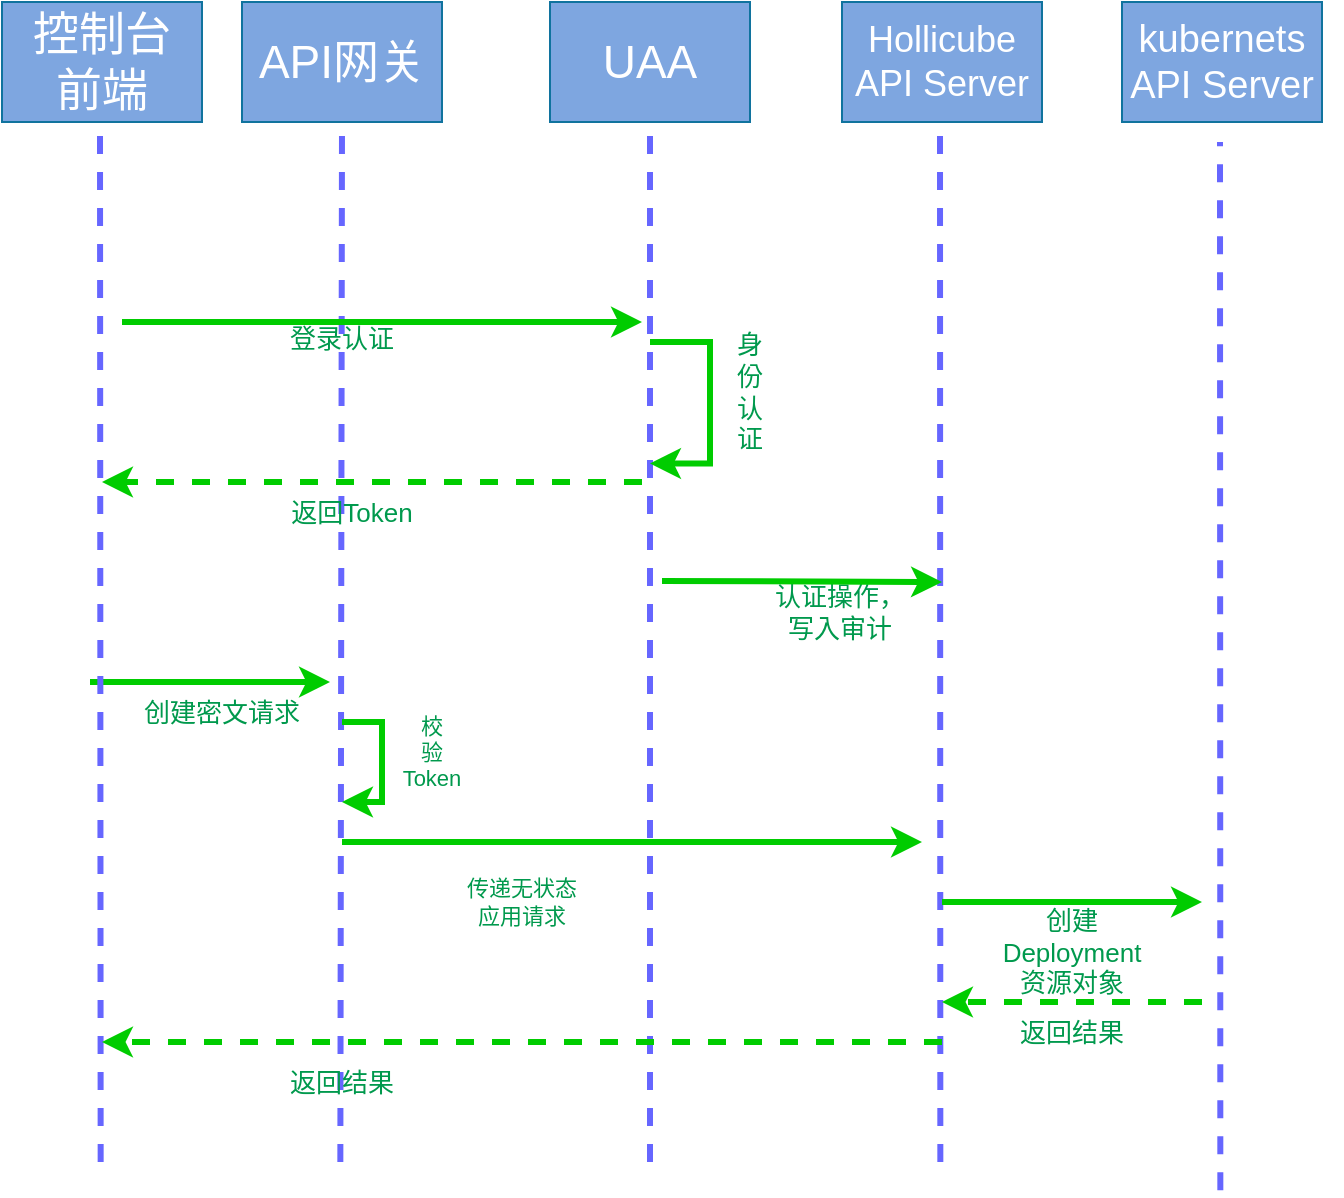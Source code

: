 <mxfile version="17.4.4" type="github">
  <diagram id="SJ9gOCFFG2VKDic4I2q0" name="Page-1">
    <mxGraphModel dx="920" dy="551" grid="1" gridSize="10" guides="1" tooltips="1" connect="1" arrows="1" fold="1" page="1" pageScale="1" pageWidth="827" pageHeight="1169" math="0" shadow="0">
      <root>
        <mxCell id="0" />
        <mxCell id="1" parent="0" />
        <mxCell id="HiGfMI2_BvW3N3jhEARH-47" value="" style="group" parent="1" vertex="1" connectable="0">
          <mxGeometry x="170" y="40" width="170" height="580" as="geometry" />
        </mxCell>
        <mxCell id="HiGfMI2_BvW3N3jhEARH-48" value="&lt;font color=&quot;#ffffff&quot;&gt;&lt;span style=&quot;font-size: 23px&quot;&gt;API网关&lt;/span&gt;&lt;/font&gt;" style="rounded=0;whiteSpace=wrap;html=1;fillColor=#7EA6E0;strokeColor=#10739e;" parent="HiGfMI2_BvW3N3jhEARH-47" vertex="1">
          <mxGeometry width="100" height="60" as="geometry" />
        </mxCell>
        <mxCell id="HiGfMI2_BvW3N3jhEARH-64" value="" style="endArrow=none;dashed=1;html=1;strokeWidth=3;rounded=0;strokeColor=#6666FF;entryX=0.5;entryY=1;entryDx=0;entryDy=0;" parent="HiGfMI2_BvW3N3jhEARH-47" target="HiGfMI2_BvW3N3jhEARH-48" edge="1">
          <mxGeometry width="50" height="50" relative="1" as="geometry">
            <mxPoint x="49.168" y="580" as="sourcePoint" />
            <mxPoint x="49.168" y="84.878" as="targetPoint" />
          </mxGeometry>
        </mxCell>
        <mxCell id="HiGfMI2_BvW3N3jhEARH-86" value="&lt;font color=&quot;#00994d&quot;&gt;&lt;span style=&quot;font-size: 13px&quot;&gt;登录认证&lt;/span&gt;&lt;/font&gt;" style="text;html=1;strokeColor=none;fillColor=none;align=center;verticalAlign=middle;whiteSpace=wrap;rounded=0;dashed=1;fontSize=23;fontColor=#000000;" parent="HiGfMI2_BvW3N3jhEARH-47" vertex="1">
          <mxGeometry x="20" y="150" width="60" height="30" as="geometry" />
        </mxCell>
        <mxCell id="HiGfMI2_BvW3N3jhEARH-89" value="返回Token" style="text;html=1;strokeColor=none;fillColor=none;align=center;verticalAlign=middle;whiteSpace=wrap;rounded=0;dashed=1;fontSize=13;fontColor=#00994D;" parent="HiGfMI2_BvW3N3jhEARH-47" vertex="1">
          <mxGeometry x="20" y="240" width="70" height="30" as="geometry" />
        </mxCell>
        <mxCell id="HiGfMI2_BvW3N3jhEARH-94" value="创建密文请求" style="text;html=1;strokeColor=none;fillColor=none;align=center;verticalAlign=middle;whiteSpace=wrap;rounded=0;dashed=1;fontSize=13;fontColor=#00994D;" parent="HiGfMI2_BvW3N3jhEARH-47" vertex="1">
          <mxGeometry x="-50" y="340" width="80" height="30" as="geometry" />
        </mxCell>
        <mxCell id="HiGfMI2_BvW3N3jhEARH-108" value="返回结果" style="text;html=1;strokeColor=none;fillColor=none;align=center;verticalAlign=middle;whiteSpace=wrap;rounded=0;dashed=1;fontSize=13;fontColor=#00994D;" parent="HiGfMI2_BvW3N3jhEARH-47" vertex="1">
          <mxGeometry x="20" y="525" width="60" height="30" as="geometry" />
        </mxCell>
        <mxCell id="HiGfMI2_BvW3N3jhEARH-113" value="" style="endArrow=classic;html=1;rounded=0;fontSize=23;fontColor=#FFFFFF;strokeColor=#00CC00;strokeWidth=3;" parent="HiGfMI2_BvW3N3jhEARH-47" edge="1">
          <mxGeometry width="50" height="50" relative="1" as="geometry">
            <mxPoint x="50" y="359.998" as="sourcePoint" />
            <mxPoint x="50" y="400" as="targetPoint" />
            <Array as="points">
              <mxPoint x="70" y="360" />
              <mxPoint x="70" y="400" />
            </Array>
          </mxGeometry>
        </mxCell>
        <mxCell id="HiGfMI2_BvW3N3jhEARH-115" value="校&lt;br&gt;验&lt;br&gt;Token" style="text;html=1;strokeColor=none;fillColor=none;align=center;verticalAlign=middle;whiteSpace=wrap;rounded=0;dashed=1;fontSize=11;fontColor=#00994D;rotation=0;" parent="HiGfMI2_BvW3N3jhEARH-47" vertex="1">
          <mxGeometry x="65" y="365" width="60" height="20" as="geometry" />
        </mxCell>
        <mxCell id="HiGfMI2_BvW3N3jhEARH-117" value="" style="endArrow=classic;html=1;rounded=0;fontSize=23;fontColor=#FFFFFF;strokeColor=#00CC00;strokeWidth=3;" parent="HiGfMI2_BvW3N3jhEARH-47" edge="1">
          <mxGeometry width="50" height="50" relative="1" as="geometry">
            <mxPoint x="50" y="420.0" as="sourcePoint" />
            <mxPoint x="340" y="420" as="targetPoint" />
          </mxGeometry>
        </mxCell>
        <mxCell id="HiGfMI2_BvW3N3jhEARH-119" value="传递无状态应用请求" style="text;html=1;strokeColor=none;fillColor=none;align=center;verticalAlign=middle;whiteSpace=wrap;rounded=0;dashed=1;fontSize=11;fontColor=#00994D;" parent="HiGfMI2_BvW3N3jhEARH-47" vertex="1">
          <mxGeometry x="110" y="440" width="60" height="20" as="geometry" />
        </mxCell>
        <mxCell id="HiGfMI2_BvW3N3jhEARH-50" value="" style="group" parent="1" vertex="1" connectable="0">
          <mxGeometry x="324" y="40" width="180" height="580" as="geometry" />
        </mxCell>
        <mxCell id="HiGfMI2_BvW3N3jhEARH-51" value="&lt;font style=&quot;font-size: 23px&quot; color=&quot;#ffffff&quot;&gt;UAA&lt;/font&gt;" style="rounded=0;whiteSpace=wrap;html=1;fillColor=#7EA6E0;strokeColor=#10739e;" parent="HiGfMI2_BvW3N3jhEARH-50" vertex="1">
          <mxGeometry width="100" height="60" as="geometry" />
        </mxCell>
        <mxCell id="HiGfMI2_BvW3N3jhEARH-65" value="" style="endArrow=none;dashed=1;html=1;strokeWidth=3;rounded=0;strokeColor=#6666FF;" parent="HiGfMI2_BvW3N3jhEARH-50" edge="1">
          <mxGeometry width="50" height="50" relative="1" as="geometry">
            <mxPoint x="49.998" y="580" as="sourcePoint" />
            <mxPoint x="50" y="60" as="targetPoint" />
          </mxGeometry>
        </mxCell>
        <mxCell id="HiGfMI2_BvW3N3jhEARH-71" value="" style="endArrow=classic;html=1;rounded=0;fontSize=23;fontColor=#FFFFFF;strokeColor=#00CC00;strokeWidth=3;" parent="HiGfMI2_BvW3N3jhEARH-50" edge="1">
          <mxGeometry width="50" height="50" relative="1" as="geometry">
            <mxPoint x="50" y="170" as="sourcePoint" />
            <mxPoint x="50" y="230.73" as="targetPoint" />
            <Array as="points">
              <mxPoint x="80" y="170" />
              <mxPoint x="80" y="230.73" />
            </Array>
          </mxGeometry>
        </mxCell>
        <mxCell id="HiGfMI2_BvW3N3jhEARH-87" value="身&lt;br&gt;份&lt;br&gt;认&lt;br&gt;证" style="text;html=1;strokeColor=none;fillColor=none;align=center;verticalAlign=middle;whiteSpace=wrap;rounded=0;dashed=1;fontSize=13;fontColor=#00994D;rotation=0;" parent="HiGfMI2_BvW3N3jhEARH-50" vertex="1">
          <mxGeometry x="70" y="180" width="60" height="30" as="geometry" />
        </mxCell>
        <mxCell id="HiGfMI2_BvW3N3jhEARH-78" value="" style="endArrow=classic;html=1;rounded=0;fontSize=23;fontColor=#FFFFFF;strokeColor=#00CC00;strokeWidth=3;" parent="HiGfMI2_BvW3N3jhEARH-50" edge="1">
          <mxGeometry width="50" height="50" relative="1" as="geometry">
            <mxPoint x="-230" y="340.0" as="sourcePoint" />
            <mxPoint x="-110" y="340" as="targetPoint" />
          </mxGeometry>
        </mxCell>
        <mxCell id="EBGnq0rkbePT_5mIxBcS-3" value="&lt;font style=&quot;font-size: 13px&quot; color=&quot;#00994d&quot;&gt;认证操作，写入审计&lt;/font&gt;" style="text;html=1;strokeColor=none;fillColor=none;align=center;verticalAlign=middle;whiteSpace=wrap;rounded=0;" parent="HiGfMI2_BvW3N3jhEARH-50" vertex="1">
          <mxGeometry x="110" y="290" width="70" height="30" as="geometry" />
        </mxCell>
        <mxCell id="HiGfMI2_BvW3N3jhEARH-53" value="" style="group" parent="1" vertex="1" connectable="0">
          <mxGeometry x="470" y="40" width="150" height="580" as="geometry" />
        </mxCell>
        <mxCell id="HiGfMI2_BvW3N3jhEARH-54" value="&lt;font color=&quot;#ffffff&quot;&gt;&lt;span style=&quot;font-size: 18px&quot;&gt;Hollicube&lt;br&gt;API Server&lt;br&gt;&lt;/span&gt;&lt;/font&gt;" style="rounded=0;whiteSpace=wrap;html=1;fillColor=#7EA6E0;strokeColor=#10739e;" parent="HiGfMI2_BvW3N3jhEARH-53" vertex="1">
          <mxGeometry width="100" height="60" as="geometry" />
        </mxCell>
        <mxCell id="HiGfMI2_BvW3N3jhEARH-66" value="" style="endArrow=none;dashed=1;html=1;strokeWidth=3;rounded=0;strokeColor=#6666FF;" parent="HiGfMI2_BvW3N3jhEARH-53" edge="1">
          <mxGeometry width="50" height="50" relative="1" as="geometry">
            <mxPoint x="49.168" y="580" as="sourcePoint" />
            <mxPoint x="49" y="60" as="targetPoint" />
          </mxGeometry>
        </mxCell>
        <mxCell id="HiGfMI2_BvW3N3jhEARH-80" value="" style="endArrow=classic;html=1;rounded=0;fontSize=23;fontColor=#FFFFFF;strokeColor=#00CC00;strokeWidth=3;" parent="HiGfMI2_BvW3N3jhEARH-53" edge="1">
          <mxGeometry width="50" height="50" relative="1" as="geometry">
            <mxPoint x="50" y="450.0" as="sourcePoint" />
            <mxPoint x="180" y="450.0" as="targetPoint" />
          </mxGeometry>
        </mxCell>
        <mxCell id="HiGfMI2_BvW3N3jhEARH-104" value="创建Deployment资源对象" style="text;html=1;strokeColor=none;fillColor=none;align=center;verticalAlign=middle;whiteSpace=wrap;rounded=0;dashed=1;fontSize=13;fontColor=#00994D;" parent="HiGfMI2_BvW3N3jhEARH-53" vertex="1">
          <mxGeometry x="80" y="460" width="70" height="30" as="geometry" />
        </mxCell>
        <mxCell id="HiGfMI2_BvW3N3jhEARH-81" value="" style="endArrow=classic;html=1;rounded=0;fontSize=23;fontColor=#FFFFFF;strokeColor=#00CC00;strokeWidth=3;dashed=1;" parent="HiGfMI2_BvW3N3jhEARH-53" edge="1">
          <mxGeometry width="50" height="50" relative="1" as="geometry">
            <mxPoint x="180" y="500" as="sourcePoint" />
            <mxPoint x="50" y="500" as="targetPoint" />
          </mxGeometry>
        </mxCell>
        <mxCell id="HiGfMI2_BvW3N3jhEARH-107" value="返回结果" style="text;html=1;strokeColor=none;fillColor=none;align=center;verticalAlign=middle;whiteSpace=wrap;rounded=0;dashed=1;fontSize=13;fontColor=#00994D;" parent="HiGfMI2_BvW3N3jhEARH-53" vertex="1">
          <mxGeometry x="85" y="500" width="60" height="30" as="geometry" />
        </mxCell>
        <mxCell id="HiGfMI2_BvW3N3jhEARH-70" value="" style="endArrow=classic;html=1;rounded=0;fontSize=23;fontColor=#FFFFFF;strokeColor=#00CC00;strokeWidth=3;" parent="HiGfMI2_BvW3N3jhEARH-53" edge="1">
          <mxGeometry width="50" height="50" relative="1" as="geometry">
            <mxPoint x="-90" y="289.5" as="sourcePoint" />
            <mxPoint x="50" y="290" as="targetPoint" />
          </mxGeometry>
        </mxCell>
        <mxCell id="HiGfMI2_BvW3N3jhEARH-56" value="" style="group" parent="1" vertex="1" connectable="0">
          <mxGeometry x="610" y="40" width="110" height="580" as="geometry" />
        </mxCell>
        <mxCell id="HiGfMI2_BvW3N3jhEARH-57" value="&lt;font style=&quot;font-size: 19px&quot; color=&quot;#ffffff&quot;&gt;kubernets&lt;br&gt;API Server&lt;br&gt;&lt;/font&gt;" style="rounded=0;whiteSpace=wrap;html=1;fillColor=#7EA6E0;strokeColor=#10739e;" parent="HiGfMI2_BvW3N3jhEARH-56" vertex="1">
          <mxGeometry width="100" height="60" as="geometry" />
        </mxCell>
        <mxCell id="HiGfMI2_BvW3N3jhEARH-67" value="" style="endArrow=none;dashed=1;html=1;strokeWidth=3;rounded=0;strokeColor=#6666FF;" parent="HiGfMI2_BvW3N3jhEARH-56" edge="1">
          <mxGeometry width="50" height="50" relative="1" as="geometry">
            <mxPoint x="49.168" y="594.146" as="sourcePoint" />
            <mxPoint x="49" y="70" as="targetPoint" />
          </mxGeometry>
        </mxCell>
        <mxCell id="HiGfMI2_BvW3N3jhEARH-59" value="" style="group" parent="1" vertex="1" connectable="0">
          <mxGeometry x="50" y="40" width="100" height="410" as="geometry" />
        </mxCell>
        <mxCell id="HiGfMI2_BvW3N3jhEARH-60" value="&lt;font color=&quot;#ffffff&quot;&gt;&lt;span style=&quot;font-size: 23px&quot;&gt;控制台&lt;br&gt;前端&lt;br&gt;&lt;/span&gt;&lt;/font&gt;" style="rounded=0;whiteSpace=wrap;html=1;fillColor=#7EA6E0;strokeColor=#10739e;" parent="HiGfMI2_BvW3N3jhEARH-59" vertex="1">
          <mxGeometry width="100" height="60" as="geometry" />
        </mxCell>
        <mxCell id="HiGfMI2_BvW3N3jhEARH-73" value="" style="endArrow=classic;html=1;rounded=0;fontSize=23;fontColor=#FFFFFF;strokeColor=#00CC00;strokeWidth=3;dashed=1;" parent="1" edge="1">
          <mxGeometry width="50" height="50" relative="1" as="geometry">
            <mxPoint x="370" y="280" as="sourcePoint" />
            <mxPoint x="100" y="280" as="targetPoint" />
          </mxGeometry>
        </mxCell>
        <mxCell id="HiGfMI2_BvW3N3jhEARH-63" value="" style="endArrow=none;dashed=1;html=1;strokeWidth=3;rounded=0;strokeColor=#6666FF;" parent="1" edge="1">
          <mxGeometry width="50" height="50" relative="1" as="geometry">
            <mxPoint x="99.328" y="620" as="sourcePoint" />
            <mxPoint x="99" y="100" as="targetPoint" />
          </mxGeometry>
        </mxCell>
        <mxCell id="HiGfMI2_BvW3N3jhEARH-82" value="" style="endArrow=classic;html=1;rounded=0;fontSize=23;fontColor=#FFFFFF;strokeColor=#00CC00;strokeWidth=3;dashed=1;" parent="1" edge="1">
          <mxGeometry width="50" height="50" relative="1" as="geometry">
            <mxPoint x="520" y="560" as="sourcePoint" />
            <mxPoint x="100" y="560" as="targetPoint" />
          </mxGeometry>
        </mxCell>
        <mxCell id="EBGnq0rkbePT_5mIxBcS-1" value="" style="endArrow=classic;html=1;rounded=0;fontSize=23;fontColor=#FFFFFF;strokeColor=#00CC00;strokeWidth=3;" parent="1" edge="1">
          <mxGeometry width="50" height="50" relative="1" as="geometry">
            <mxPoint x="110" y="200" as="sourcePoint" />
            <mxPoint x="370" y="200" as="targetPoint" />
          </mxGeometry>
        </mxCell>
      </root>
    </mxGraphModel>
  </diagram>
</mxfile>
